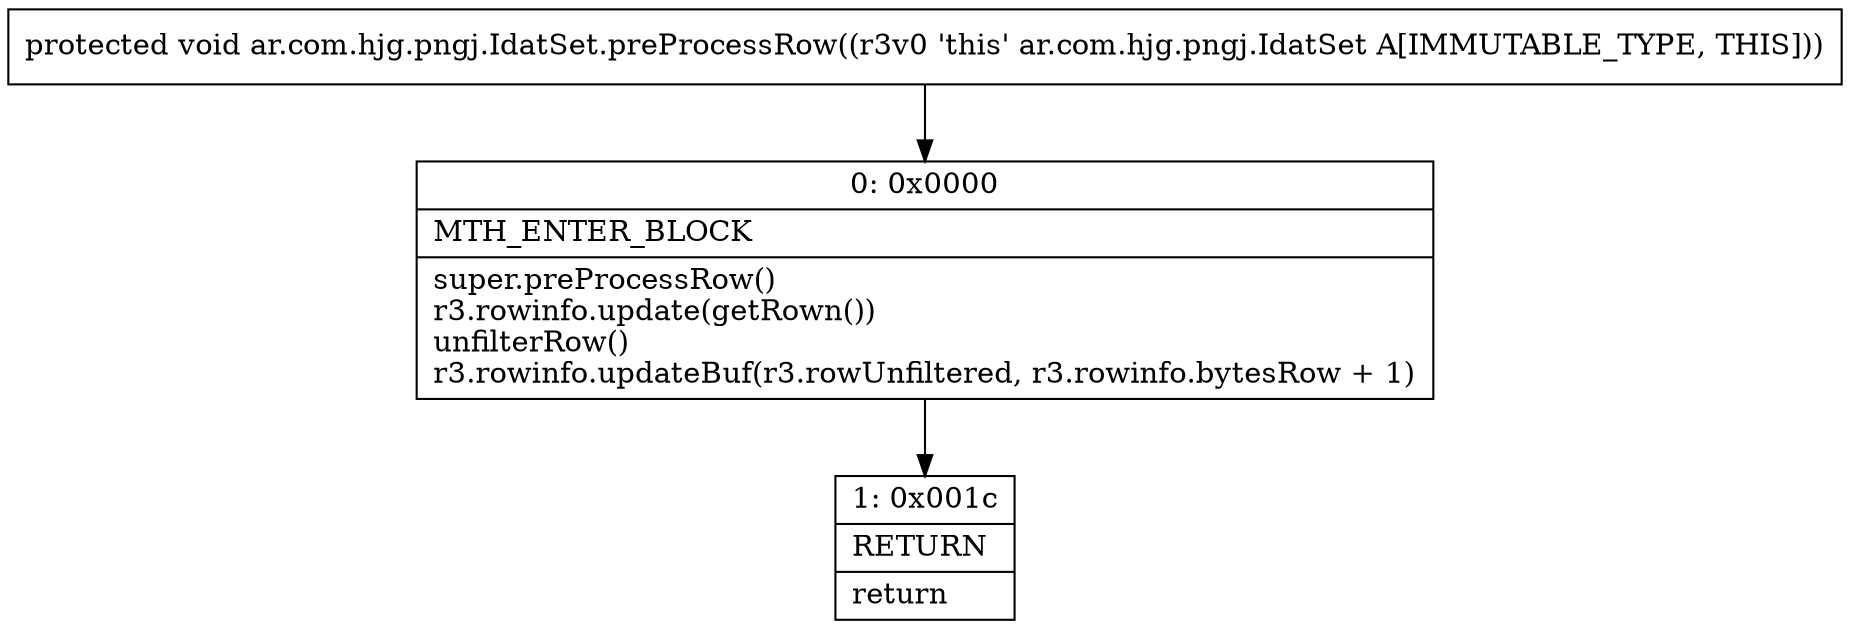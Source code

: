 digraph "CFG forar.com.hjg.pngj.IdatSet.preProcessRow()V" {
Node_0 [shape=record,label="{0\:\ 0x0000|MTH_ENTER_BLOCK\l|super.preProcessRow()\lr3.rowinfo.update(getRown())\lunfilterRow()\lr3.rowinfo.updateBuf(r3.rowUnfiltered, r3.rowinfo.bytesRow + 1)\l}"];
Node_1 [shape=record,label="{1\:\ 0x001c|RETURN\l|return\l}"];
MethodNode[shape=record,label="{protected void ar.com.hjg.pngj.IdatSet.preProcessRow((r3v0 'this' ar.com.hjg.pngj.IdatSet A[IMMUTABLE_TYPE, THIS])) }"];
MethodNode -> Node_0;
Node_0 -> Node_1;
}

